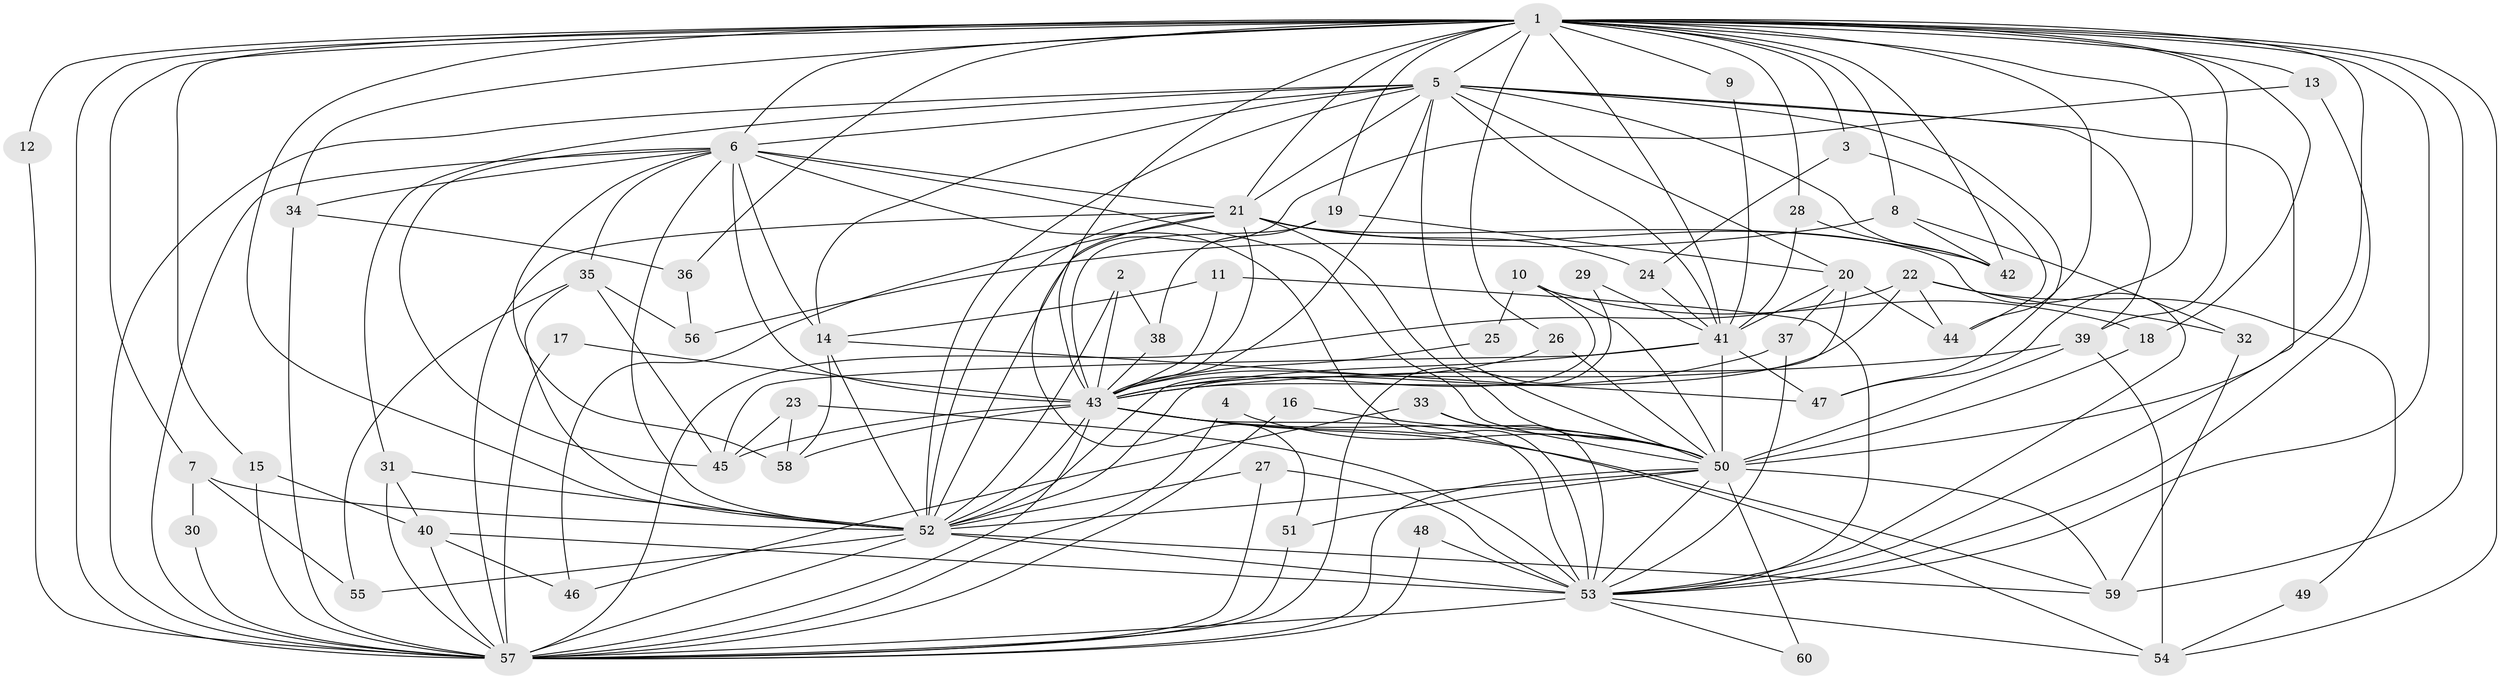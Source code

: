 // original degree distribution, {27: 0.01680672268907563, 29: 0.008403361344537815, 14: 0.008403361344537815, 22: 0.01680672268907563, 16: 0.008403361344537815, 18: 0.01680672268907563, 24: 0.008403361344537815, 6: 0.01680672268907563, 4: 0.11764705882352941, 5: 0.06722689075630252, 3: 0.18487394957983194, 2: 0.5210084033613446, 11: 0.008403361344537815}
// Generated by graph-tools (version 1.1) at 2025/01/03/09/25 03:01:34]
// undirected, 60 vertices, 175 edges
graph export_dot {
graph [start="1"]
  node [color=gray90,style=filled];
  1;
  2;
  3;
  4;
  5;
  6;
  7;
  8;
  9;
  10;
  11;
  12;
  13;
  14;
  15;
  16;
  17;
  18;
  19;
  20;
  21;
  22;
  23;
  24;
  25;
  26;
  27;
  28;
  29;
  30;
  31;
  32;
  33;
  34;
  35;
  36;
  37;
  38;
  39;
  40;
  41;
  42;
  43;
  44;
  45;
  46;
  47;
  48;
  49;
  50;
  51;
  52;
  53;
  54;
  55;
  56;
  57;
  58;
  59;
  60;
  1 -- 3 [weight=2.0];
  1 -- 5 [weight=2.0];
  1 -- 6 [weight=2.0];
  1 -- 7 [weight=1.0];
  1 -- 8 [weight=2.0];
  1 -- 9 [weight=1.0];
  1 -- 12 [weight=1.0];
  1 -- 13 [weight=2.0];
  1 -- 15 [weight=1.0];
  1 -- 18 [weight=1.0];
  1 -- 19 [weight=2.0];
  1 -- 21 [weight=2.0];
  1 -- 26 [weight=1.0];
  1 -- 28 [weight=1.0];
  1 -- 34 [weight=1.0];
  1 -- 36 [weight=2.0];
  1 -- 39 [weight=1.0];
  1 -- 41 [weight=1.0];
  1 -- 42 [weight=1.0];
  1 -- 43 [weight=3.0];
  1 -- 44 [weight=1.0];
  1 -- 47 [weight=1.0];
  1 -- 50 [weight=3.0];
  1 -- 52 [weight=2.0];
  1 -- 53 [weight=2.0];
  1 -- 54 [weight=1.0];
  1 -- 57 [weight=2.0];
  1 -- 59 [weight=1.0];
  2 -- 38 [weight=1.0];
  2 -- 43 [weight=1.0];
  2 -- 52 [weight=1.0];
  3 -- 24 [weight=1.0];
  3 -- 44 [weight=1.0];
  4 -- 50 [weight=1.0];
  4 -- 57 [weight=1.0];
  5 -- 6 [weight=1.0];
  5 -- 14 [weight=1.0];
  5 -- 20 [weight=1.0];
  5 -- 21 [weight=2.0];
  5 -- 31 [weight=1.0];
  5 -- 39 [weight=1.0];
  5 -- 41 [weight=1.0];
  5 -- 42 [weight=1.0];
  5 -- 43 [weight=1.0];
  5 -- 47 [weight=1.0];
  5 -- 50 [weight=2.0];
  5 -- 52 [weight=1.0];
  5 -- 53 [weight=1.0];
  5 -- 57 [weight=1.0];
  6 -- 14 [weight=1.0];
  6 -- 21 [weight=1.0];
  6 -- 34 [weight=1.0];
  6 -- 35 [weight=1.0];
  6 -- 43 [weight=1.0];
  6 -- 45 [weight=1.0];
  6 -- 50 [weight=1.0];
  6 -- 52 [weight=1.0];
  6 -- 53 [weight=1.0];
  6 -- 57 [weight=2.0];
  6 -- 58 [weight=1.0];
  7 -- 30 [weight=1.0];
  7 -- 52 [weight=2.0];
  7 -- 55 [weight=1.0];
  8 -- 32 [weight=1.0];
  8 -- 42 [weight=1.0];
  8 -- 56 [weight=1.0];
  9 -- 41 [weight=1.0];
  10 -- 18 [weight=1.0];
  10 -- 25 [weight=1.0];
  10 -- 50 [weight=2.0];
  10 -- 52 [weight=1.0];
  11 -- 14 [weight=1.0];
  11 -- 43 [weight=1.0];
  11 -- 53 [weight=1.0];
  12 -- 57 [weight=1.0];
  13 -- 52 [weight=1.0];
  13 -- 53 [weight=1.0];
  14 -- 47 [weight=1.0];
  14 -- 52 [weight=1.0];
  14 -- 58 [weight=1.0];
  15 -- 40 [weight=1.0];
  15 -- 57 [weight=1.0];
  16 -- 50 [weight=1.0];
  16 -- 57 [weight=1.0];
  17 -- 43 [weight=1.0];
  17 -- 57 [weight=1.0];
  18 -- 50 [weight=1.0];
  19 -- 20 [weight=1.0];
  19 -- 38 [weight=1.0];
  19 -- 43 [weight=1.0];
  20 -- 37 [weight=1.0];
  20 -- 41 [weight=1.0];
  20 -- 44 [weight=1.0];
  20 -- 52 [weight=1.0];
  21 -- 24 [weight=1.0];
  21 -- 42 [weight=1.0];
  21 -- 43 [weight=2.0];
  21 -- 46 [weight=1.0];
  21 -- 50 [weight=1.0];
  21 -- 51 [weight=1.0];
  21 -- 52 [weight=1.0];
  21 -- 53 [weight=1.0];
  21 -- 57 [weight=2.0];
  22 -- 32 [weight=1.0];
  22 -- 43 [weight=1.0];
  22 -- 44 [weight=1.0];
  22 -- 49 [weight=1.0];
  22 -- 57 [weight=1.0];
  23 -- 45 [weight=1.0];
  23 -- 53 [weight=1.0];
  23 -- 58 [weight=1.0];
  24 -- 41 [weight=1.0];
  25 -- 43 [weight=1.0];
  26 -- 43 [weight=1.0];
  26 -- 50 [weight=1.0];
  27 -- 52 [weight=1.0];
  27 -- 53 [weight=1.0];
  27 -- 57 [weight=1.0];
  28 -- 41 [weight=1.0];
  28 -- 42 [weight=1.0];
  29 -- 41 [weight=1.0];
  29 -- 57 [weight=1.0];
  30 -- 57 [weight=1.0];
  31 -- 40 [weight=1.0];
  31 -- 52 [weight=1.0];
  31 -- 57 [weight=1.0];
  32 -- 59 [weight=1.0];
  33 -- 46 [weight=1.0];
  33 -- 50 [weight=1.0];
  33 -- 53 [weight=1.0];
  34 -- 36 [weight=1.0];
  34 -- 57 [weight=1.0];
  35 -- 45 [weight=1.0];
  35 -- 52 [weight=1.0];
  35 -- 55 [weight=1.0];
  35 -- 56 [weight=1.0];
  36 -- 56 [weight=1.0];
  37 -- 43 [weight=1.0];
  37 -- 53 [weight=1.0];
  38 -- 43 [weight=1.0];
  39 -- 43 [weight=1.0];
  39 -- 50 [weight=1.0];
  39 -- 54 [weight=1.0];
  40 -- 46 [weight=1.0];
  40 -- 53 [weight=1.0];
  40 -- 57 [weight=1.0];
  41 -- 43 [weight=1.0];
  41 -- 45 [weight=1.0];
  41 -- 47 [weight=1.0];
  41 -- 50 [weight=1.0];
  43 -- 45 [weight=1.0];
  43 -- 50 [weight=1.0];
  43 -- 52 [weight=2.0];
  43 -- 53 [weight=2.0];
  43 -- 54 [weight=1.0];
  43 -- 57 [weight=2.0];
  43 -- 58 [weight=1.0];
  43 -- 59 [weight=1.0];
  48 -- 53 [weight=2.0];
  48 -- 57 [weight=1.0];
  49 -- 54 [weight=1.0];
  50 -- 51 [weight=1.0];
  50 -- 52 [weight=1.0];
  50 -- 53 [weight=1.0];
  50 -- 57 [weight=1.0];
  50 -- 59 [weight=1.0];
  50 -- 60 [weight=1.0];
  51 -- 57 [weight=1.0];
  52 -- 53 [weight=1.0];
  52 -- 55 [weight=1.0];
  52 -- 57 [weight=1.0];
  52 -- 59 [weight=1.0];
  53 -- 54 [weight=1.0];
  53 -- 57 [weight=2.0];
  53 -- 60 [weight=1.0];
}
